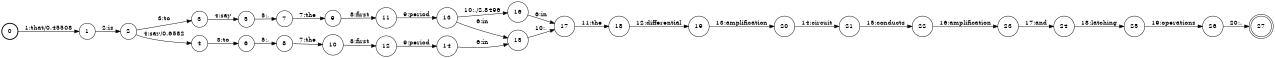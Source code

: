 digraph FST {
rankdir = LR;
size = "8.5,11";
label = "";
center = 1;
orientation = Portrait;
ranksep = "0.4";
nodesep = "0.25";
0 [label = "0", shape = circle, style = bold, fontsize = 14]
	0 -> 1 [label = "1:that/0.45508", fontsize = 14];
1 [label = "1", shape = circle, style = solid, fontsize = 14]
	1 -> 2 [label = "2:is", fontsize = 14];
2 [label = "2", shape = circle, style = solid, fontsize = 14]
	2 -> 3 [label = "3:to", fontsize = 14];
	2 -> 4 [label = "4:say/0.6582", fontsize = 14];
3 [label = "3", shape = circle, style = solid, fontsize = 14]
	3 -> 5 [label = "4:say", fontsize = 14];
4 [label = "4", shape = circle, style = solid, fontsize = 14]
	4 -> 6 [label = "3:to", fontsize = 14];
5 [label = "5", shape = circle, style = solid, fontsize = 14]
	5 -> 7 [label = "5:,", fontsize = 14];
6 [label = "6", shape = circle, style = solid, fontsize = 14]
	6 -> 8 [label = "5:,", fontsize = 14];
7 [label = "7", shape = circle, style = solid, fontsize = 14]
	7 -> 9 [label = "7:the", fontsize = 14];
8 [label = "8", shape = circle, style = solid, fontsize = 14]
	8 -> 10 [label = "7:the", fontsize = 14];
9 [label = "9", shape = circle, style = solid, fontsize = 14]
	9 -> 11 [label = "8:first", fontsize = 14];
10 [label = "10", shape = circle, style = solid, fontsize = 14]
	10 -> 12 [label = "8:first", fontsize = 14];
11 [label = "11", shape = circle, style = solid, fontsize = 14]
	11 -> 13 [label = "9:period", fontsize = 14];
12 [label = "12", shape = circle, style = solid, fontsize = 14]
	12 -> 14 [label = "9:period", fontsize = 14];
13 [label = "13", shape = circle, style = solid, fontsize = 14]
	13 -> 16 [label = "10:,/2.8496", fontsize = 14];
	13 -> 15 [label = "6:in", fontsize = 14];
14 [label = "14", shape = circle, style = solid, fontsize = 14]
	14 -> 15 [label = "6:in", fontsize = 14];
15 [label = "15", shape = circle, style = solid, fontsize = 14]
	15 -> 17 [label = "10:,", fontsize = 14];
16 [label = "16", shape = circle, style = solid, fontsize = 14]
	16 -> 17 [label = "6:in", fontsize = 14];
17 [label = "17", shape = circle, style = solid, fontsize = 14]
	17 -> 18 [label = "11:the", fontsize = 14];
18 [label = "18", shape = circle, style = solid, fontsize = 14]
	18 -> 19 [label = "12:differential", fontsize = 14];
19 [label = "19", shape = circle, style = solid, fontsize = 14]
	19 -> 20 [label = "13:amplification", fontsize = 14];
20 [label = "20", shape = circle, style = solid, fontsize = 14]
	20 -> 21 [label = "14:circuit", fontsize = 14];
21 [label = "21", shape = circle, style = solid, fontsize = 14]
	21 -> 22 [label = "15:conducts", fontsize = 14];
22 [label = "22", shape = circle, style = solid, fontsize = 14]
	22 -> 23 [label = "16:amplification", fontsize = 14];
23 [label = "23", shape = circle, style = solid, fontsize = 14]
	23 -> 24 [label = "17:and", fontsize = 14];
24 [label = "24", shape = circle, style = solid, fontsize = 14]
	24 -> 25 [label = "18:latching", fontsize = 14];
25 [label = "25", shape = circle, style = solid, fontsize = 14]
	25 -> 26 [label = "19:operations", fontsize = 14];
26 [label = "26", shape = circle, style = solid, fontsize = 14]
	26 -> 27 [label = "20:.", fontsize = 14];
27 [label = "27", shape = doublecircle, style = solid, fontsize = 14]
}

